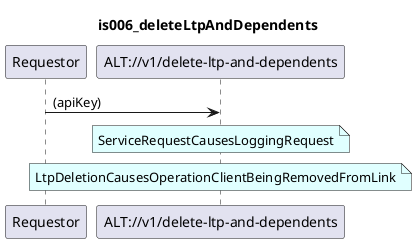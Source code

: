 @startuml is006_deleteLtpAndDependents
skinparam responseMessageBelowArrow true

title
is006_deleteLtpAndDependents
end title

participant "Requestor" as requestor
participant "ALT://v1/delete-ltp-and-dependents" as alt

requestor -> alt : (apiKey)

note over alt #LightCyan
ServiceRequestCausesLoggingRequest
end note

note over alt #LightCyan
LtpDeletionCausesOperationClientBeingRemovedFromLink
end note

@enduml